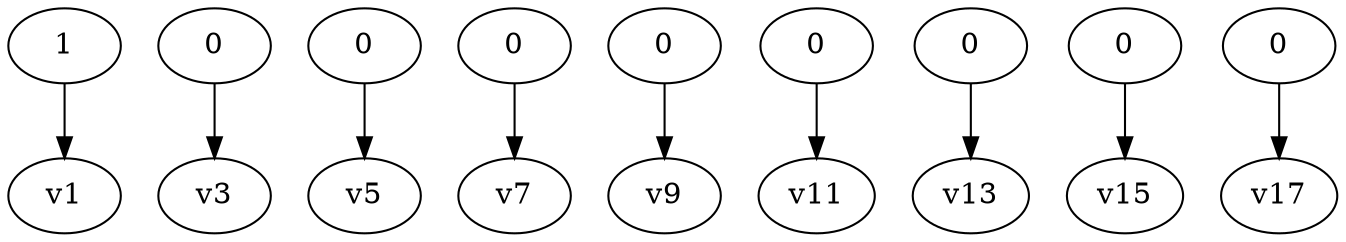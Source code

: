 digraph G { 
v0 [label="1"]; 
v2 [label="0"]; 
v4 [label="0"]; 
v6 [label="0"]; 
v8 [label="0"]; 
v10 [label="0"]; 
v12 [label="0"]; 
v14 [label="0"]; 
v16 [label="0"]; 
v0 -> v1;
v2 -> v3;
v4 -> v5;
v6 -> v7;
v8 -> v9;
v10 -> v11;
v12 -> v13;
v14 -> v15;
v16 -> v17;
}